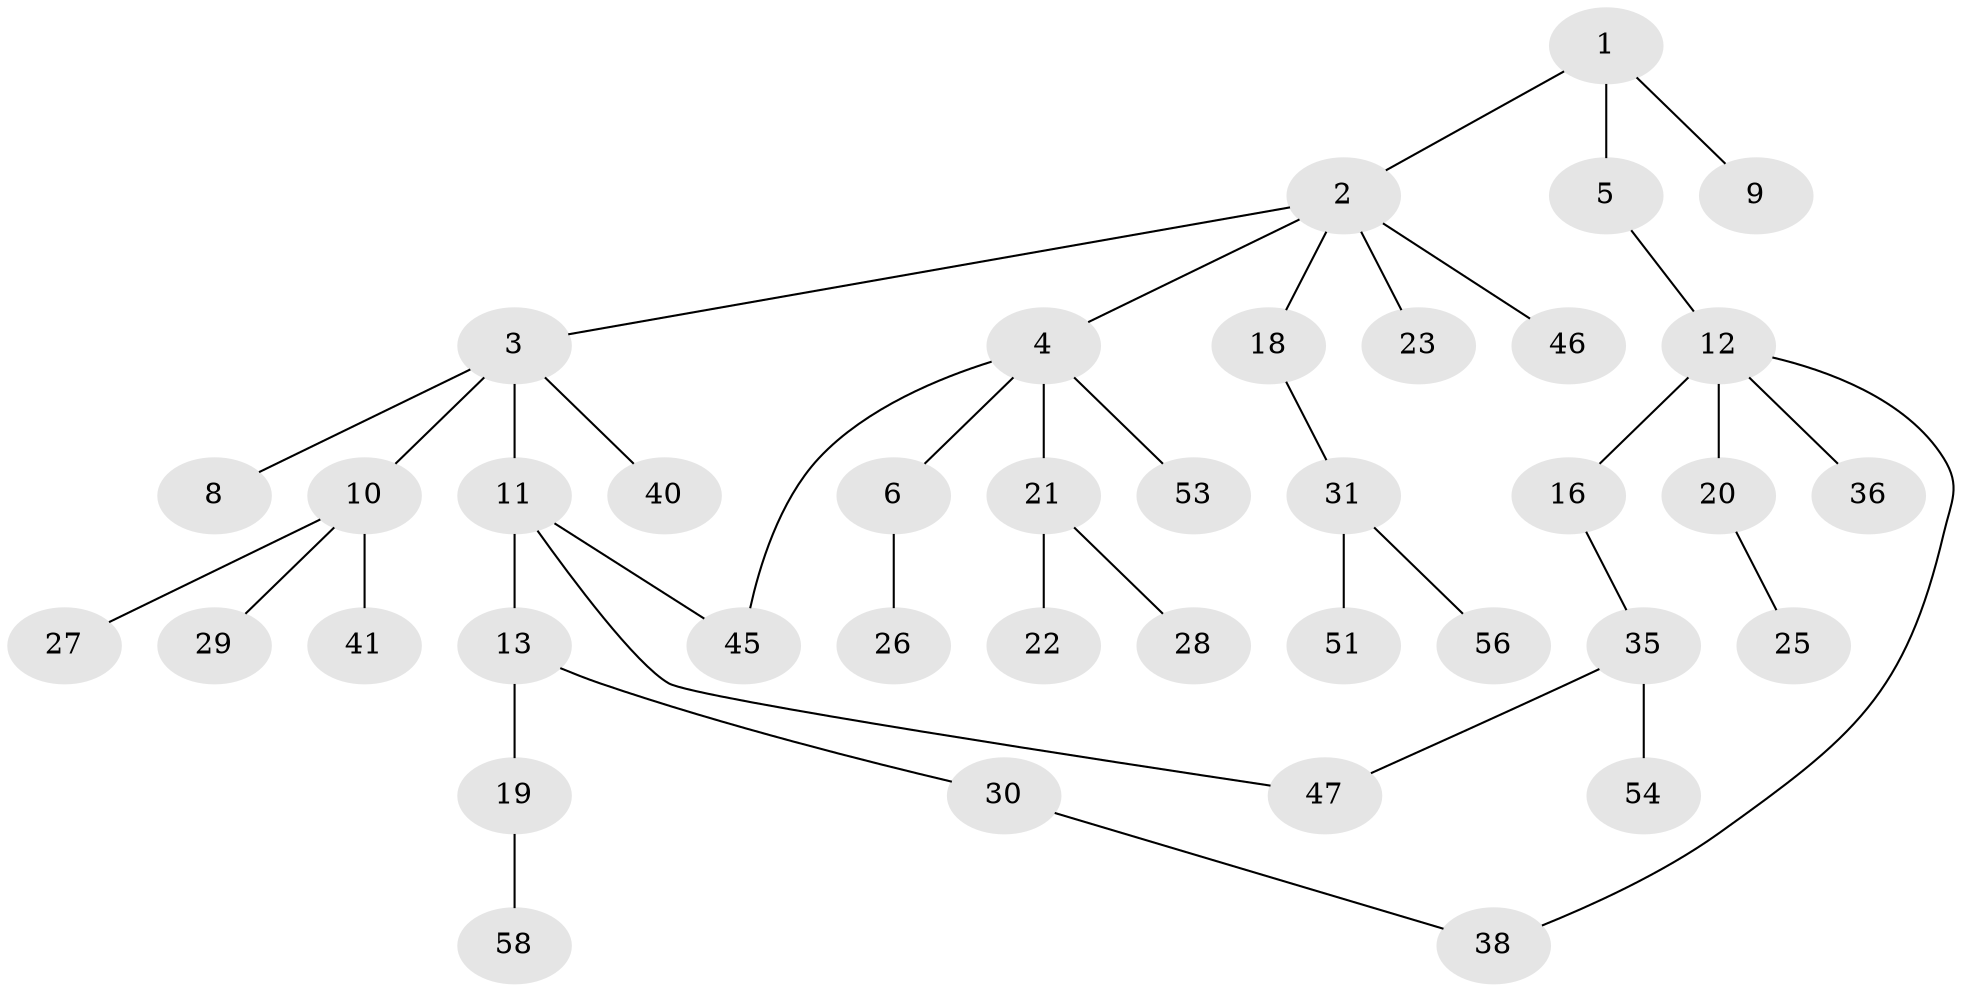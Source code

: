 // Generated by graph-tools (version 1.1) at 2025/23/03/03/25 07:23:31]
// undirected, 39 vertices, 41 edges
graph export_dot {
graph [start="1"]
  node [color=gray90,style=filled];
  1 [super="+24"];
  2 [super="+17"];
  3 [super="+42"];
  4 [super="+7"];
  5;
  6;
  8 [super="+49"];
  9 [super="+32"];
  10 [super="+14"];
  11 [super="+37"];
  12 [super="+15"];
  13;
  16;
  18;
  19 [super="+57"];
  20 [super="+39"];
  21 [super="+34"];
  22;
  23;
  25;
  26 [super="+48"];
  27;
  28 [super="+33"];
  29;
  30 [super="+52"];
  31 [super="+44"];
  35 [super="+43"];
  36 [super="+55"];
  38;
  40;
  41;
  45 [super="+50"];
  46;
  47;
  51;
  53;
  54;
  56;
  58;
  1 -- 2;
  1 -- 5;
  1 -- 9;
  2 -- 3;
  2 -- 4;
  2 -- 18;
  2 -- 46;
  2 -- 23;
  3 -- 8;
  3 -- 10;
  3 -- 11;
  3 -- 40;
  4 -- 6;
  4 -- 21;
  4 -- 53;
  4 -- 45;
  5 -- 12;
  6 -- 26;
  10 -- 41;
  10 -- 27;
  10 -- 29;
  11 -- 13;
  11 -- 45;
  11 -- 47;
  12 -- 36;
  12 -- 16;
  12 -- 20;
  12 -- 38;
  13 -- 19;
  13 -- 30;
  16 -- 35;
  18 -- 31;
  19 -- 58;
  20 -- 25;
  21 -- 22;
  21 -- 28;
  30 -- 38;
  31 -- 56;
  31 -- 51;
  35 -- 47;
  35 -- 54;
}
